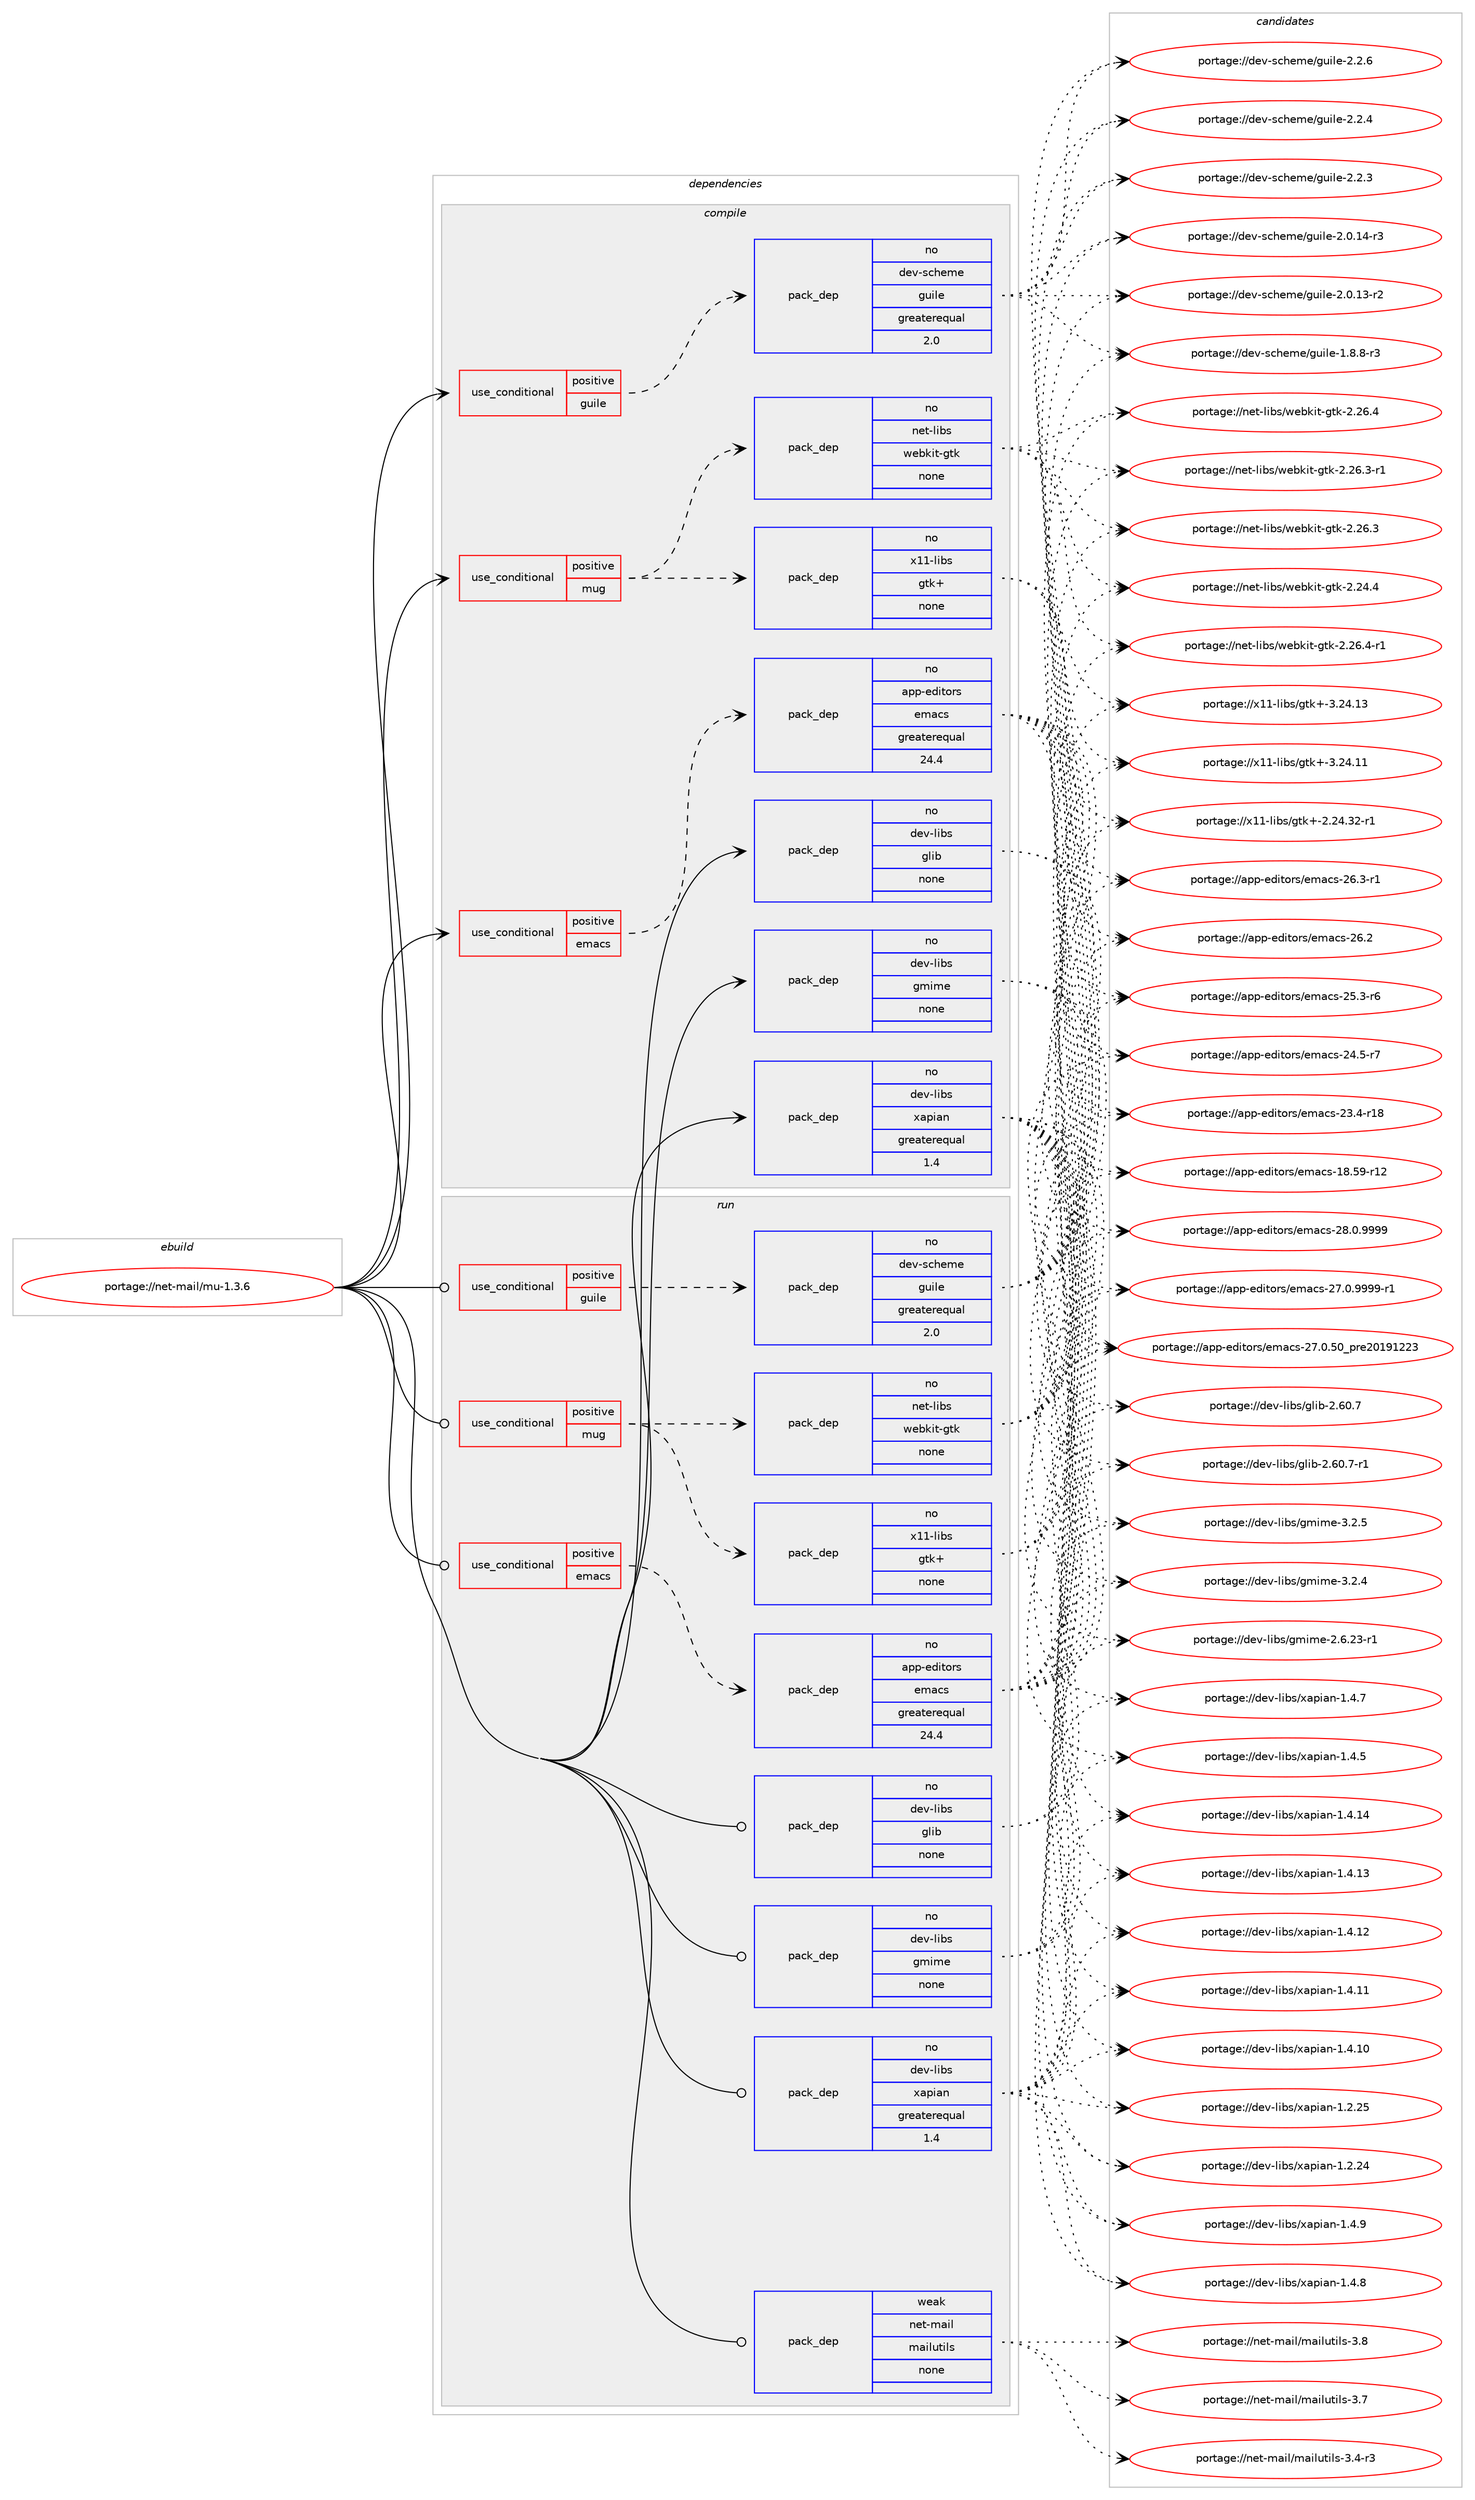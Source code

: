 digraph prolog {

# *************
# Graph options
# *************

newrank=true;
concentrate=true;
compound=true;
graph [rankdir=LR,fontname=Helvetica,fontsize=10,ranksep=1.5];#, ranksep=2.5, nodesep=0.2];
edge  [arrowhead=vee];
node  [fontname=Helvetica,fontsize=10];

# **********
# The ebuild
# **********

subgraph cluster_leftcol {
color=gray;
rank=same;
label=<<i>ebuild</i>>;
id [label="portage://net-mail/mu-1.3.6", color=red, width=4, href="../net-mail/mu-1.3.6.svg"];
}

# ****************
# The dependencies
# ****************

subgraph cluster_midcol {
color=gray;
label=<<i>dependencies</i>>;
subgraph cluster_compile {
fillcolor="#eeeeee";
style=filled;
label=<<i>compile</i>>;
subgraph cond27817 {
dependency132213 [label=<<TABLE BORDER="0" CELLBORDER="1" CELLSPACING="0" CELLPADDING="4"><TR><TD ROWSPAN="3" CELLPADDING="10">use_conditional</TD></TR><TR><TD>positive</TD></TR><TR><TD>emacs</TD></TR></TABLE>>, shape=none, color=red];
subgraph pack102204 {
dependency132214 [label=<<TABLE BORDER="0" CELLBORDER="1" CELLSPACING="0" CELLPADDING="4" WIDTH="220"><TR><TD ROWSPAN="6" CELLPADDING="30">pack_dep</TD></TR><TR><TD WIDTH="110">no</TD></TR><TR><TD>app-editors</TD></TR><TR><TD>emacs</TD></TR><TR><TD>greaterequal</TD></TR><TR><TD>24.4</TD></TR></TABLE>>, shape=none, color=blue];
}
dependency132213:e -> dependency132214:w [weight=20,style="dashed",arrowhead="vee"];
}
id:e -> dependency132213:w [weight=20,style="solid",arrowhead="vee"];
subgraph cond27818 {
dependency132215 [label=<<TABLE BORDER="0" CELLBORDER="1" CELLSPACING="0" CELLPADDING="4"><TR><TD ROWSPAN="3" CELLPADDING="10">use_conditional</TD></TR><TR><TD>positive</TD></TR><TR><TD>guile</TD></TR></TABLE>>, shape=none, color=red];
subgraph pack102205 {
dependency132216 [label=<<TABLE BORDER="0" CELLBORDER="1" CELLSPACING="0" CELLPADDING="4" WIDTH="220"><TR><TD ROWSPAN="6" CELLPADDING="30">pack_dep</TD></TR><TR><TD WIDTH="110">no</TD></TR><TR><TD>dev-scheme</TD></TR><TR><TD>guile</TD></TR><TR><TD>greaterequal</TD></TR><TR><TD>2.0</TD></TR></TABLE>>, shape=none, color=blue];
}
dependency132215:e -> dependency132216:w [weight=20,style="dashed",arrowhead="vee"];
}
id:e -> dependency132215:w [weight=20,style="solid",arrowhead="vee"];
subgraph cond27819 {
dependency132217 [label=<<TABLE BORDER="0" CELLBORDER="1" CELLSPACING="0" CELLPADDING="4"><TR><TD ROWSPAN="3" CELLPADDING="10">use_conditional</TD></TR><TR><TD>positive</TD></TR><TR><TD>mug</TD></TR></TABLE>>, shape=none, color=red];
subgraph pack102206 {
dependency132218 [label=<<TABLE BORDER="0" CELLBORDER="1" CELLSPACING="0" CELLPADDING="4" WIDTH="220"><TR><TD ROWSPAN="6" CELLPADDING="30">pack_dep</TD></TR><TR><TD WIDTH="110">no</TD></TR><TR><TD>net-libs</TD></TR><TR><TD>webkit-gtk</TD></TR><TR><TD>none</TD></TR><TR><TD></TD></TR></TABLE>>, shape=none, color=blue];
}
dependency132217:e -> dependency132218:w [weight=20,style="dashed",arrowhead="vee"];
subgraph pack102207 {
dependency132219 [label=<<TABLE BORDER="0" CELLBORDER="1" CELLSPACING="0" CELLPADDING="4" WIDTH="220"><TR><TD ROWSPAN="6" CELLPADDING="30">pack_dep</TD></TR><TR><TD WIDTH="110">no</TD></TR><TR><TD>x11-libs</TD></TR><TR><TD>gtk+</TD></TR><TR><TD>none</TD></TR><TR><TD></TD></TR></TABLE>>, shape=none, color=blue];
}
dependency132217:e -> dependency132219:w [weight=20,style="dashed",arrowhead="vee"];
}
id:e -> dependency132217:w [weight=20,style="solid",arrowhead="vee"];
subgraph pack102208 {
dependency132220 [label=<<TABLE BORDER="0" CELLBORDER="1" CELLSPACING="0" CELLPADDING="4" WIDTH="220"><TR><TD ROWSPAN="6" CELLPADDING="30">pack_dep</TD></TR><TR><TD WIDTH="110">no</TD></TR><TR><TD>dev-libs</TD></TR><TR><TD>glib</TD></TR><TR><TD>none</TD></TR><TR><TD></TD></TR></TABLE>>, shape=none, color=blue];
}
id:e -> dependency132220:w [weight=20,style="solid",arrowhead="vee"];
subgraph pack102209 {
dependency132221 [label=<<TABLE BORDER="0" CELLBORDER="1" CELLSPACING="0" CELLPADDING="4" WIDTH="220"><TR><TD ROWSPAN="6" CELLPADDING="30">pack_dep</TD></TR><TR><TD WIDTH="110">no</TD></TR><TR><TD>dev-libs</TD></TR><TR><TD>gmime</TD></TR><TR><TD>none</TD></TR><TR><TD></TD></TR></TABLE>>, shape=none, color=blue];
}
id:e -> dependency132221:w [weight=20,style="solid",arrowhead="vee"];
subgraph pack102210 {
dependency132222 [label=<<TABLE BORDER="0" CELLBORDER="1" CELLSPACING="0" CELLPADDING="4" WIDTH="220"><TR><TD ROWSPAN="6" CELLPADDING="30">pack_dep</TD></TR><TR><TD WIDTH="110">no</TD></TR><TR><TD>dev-libs</TD></TR><TR><TD>xapian</TD></TR><TR><TD>greaterequal</TD></TR><TR><TD>1.4</TD></TR></TABLE>>, shape=none, color=blue];
}
id:e -> dependency132222:w [weight=20,style="solid",arrowhead="vee"];
}
subgraph cluster_compileandrun {
fillcolor="#eeeeee";
style=filled;
label=<<i>compile and run</i>>;
}
subgraph cluster_run {
fillcolor="#eeeeee";
style=filled;
label=<<i>run</i>>;
subgraph cond27820 {
dependency132223 [label=<<TABLE BORDER="0" CELLBORDER="1" CELLSPACING="0" CELLPADDING="4"><TR><TD ROWSPAN="3" CELLPADDING="10">use_conditional</TD></TR><TR><TD>positive</TD></TR><TR><TD>emacs</TD></TR></TABLE>>, shape=none, color=red];
subgraph pack102211 {
dependency132224 [label=<<TABLE BORDER="0" CELLBORDER="1" CELLSPACING="0" CELLPADDING="4" WIDTH="220"><TR><TD ROWSPAN="6" CELLPADDING="30">pack_dep</TD></TR><TR><TD WIDTH="110">no</TD></TR><TR><TD>app-editors</TD></TR><TR><TD>emacs</TD></TR><TR><TD>greaterequal</TD></TR><TR><TD>24.4</TD></TR></TABLE>>, shape=none, color=blue];
}
dependency132223:e -> dependency132224:w [weight=20,style="dashed",arrowhead="vee"];
}
id:e -> dependency132223:w [weight=20,style="solid",arrowhead="odot"];
subgraph cond27821 {
dependency132225 [label=<<TABLE BORDER="0" CELLBORDER="1" CELLSPACING="0" CELLPADDING="4"><TR><TD ROWSPAN="3" CELLPADDING="10">use_conditional</TD></TR><TR><TD>positive</TD></TR><TR><TD>guile</TD></TR></TABLE>>, shape=none, color=red];
subgraph pack102212 {
dependency132226 [label=<<TABLE BORDER="0" CELLBORDER="1" CELLSPACING="0" CELLPADDING="4" WIDTH="220"><TR><TD ROWSPAN="6" CELLPADDING="30">pack_dep</TD></TR><TR><TD WIDTH="110">no</TD></TR><TR><TD>dev-scheme</TD></TR><TR><TD>guile</TD></TR><TR><TD>greaterequal</TD></TR><TR><TD>2.0</TD></TR></TABLE>>, shape=none, color=blue];
}
dependency132225:e -> dependency132226:w [weight=20,style="dashed",arrowhead="vee"];
}
id:e -> dependency132225:w [weight=20,style="solid",arrowhead="odot"];
subgraph cond27822 {
dependency132227 [label=<<TABLE BORDER="0" CELLBORDER="1" CELLSPACING="0" CELLPADDING="4"><TR><TD ROWSPAN="3" CELLPADDING="10">use_conditional</TD></TR><TR><TD>positive</TD></TR><TR><TD>mug</TD></TR></TABLE>>, shape=none, color=red];
subgraph pack102213 {
dependency132228 [label=<<TABLE BORDER="0" CELLBORDER="1" CELLSPACING="0" CELLPADDING="4" WIDTH="220"><TR><TD ROWSPAN="6" CELLPADDING="30">pack_dep</TD></TR><TR><TD WIDTH="110">no</TD></TR><TR><TD>net-libs</TD></TR><TR><TD>webkit-gtk</TD></TR><TR><TD>none</TD></TR><TR><TD></TD></TR></TABLE>>, shape=none, color=blue];
}
dependency132227:e -> dependency132228:w [weight=20,style="dashed",arrowhead="vee"];
subgraph pack102214 {
dependency132229 [label=<<TABLE BORDER="0" CELLBORDER="1" CELLSPACING="0" CELLPADDING="4" WIDTH="220"><TR><TD ROWSPAN="6" CELLPADDING="30">pack_dep</TD></TR><TR><TD WIDTH="110">no</TD></TR><TR><TD>x11-libs</TD></TR><TR><TD>gtk+</TD></TR><TR><TD>none</TD></TR><TR><TD></TD></TR></TABLE>>, shape=none, color=blue];
}
dependency132227:e -> dependency132229:w [weight=20,style="dashed",arrowhead="vee"];
}
id:e -> dependency132227:w [weight=20,style="solid",arrowhead="odot"];
subgraph pack102215 {
dependency132230 [label=<<TABLE BORDER="0" CELLBORDER="1" CELLSPACING="0" CELLPADDING="4" WIDTH="220"><TR><TD ROWSPAN="6" CELLPADDING="30">pack_dep</TD></TR><TR><TD WIDTH="110">no</TD></TR><TR><TD>dev-libs</TD></TR><TR><TD>glib</TD></TR><TR><TD>none</TD></TR><TR><TD></TD></TR></TABLE>>, shape=none, color=blue];
}
id:e -> dependency132230:w [weight=20,style="solid",arrowhead="odot"];
subgraph pack102216 {
dependency132231 [label=<<TABLE BORDER="0" CELLBORDER="1" CELLSPACING="0" CELLPADDING="4" WIDTH="220"><TR><TD ROWSPAN="6" CELLPADDING="30">pack_dep</TD></TR><TR><TD WIDTH="110">no</TD></TR><TR><TD>dev-libs</TD></TR><TR><TD>gmime</TD></TR><TR><TD>none</TD></TR><TR><TD></TD></TR></TABLE>>, shape=none, color=blue];
}
id:e -> dependency132231:w [weight=20,style="solid",arrowhead="odot"];
subgraph pack102217 {
dependency132232 [label=<<TABLE BORDER="0" CELLBORDER="1" CELLSPACING="0" CELLPADDING="4" WIDTH="220"><TR><TD ROWSPAN="6" CELLPADDING="30">pack_dep</TD></TR><TR><TD WIDTH="110">no</TD></TR><TR><TD>dev-libs</TD></TR><TR><TD>xapian</TD></TR><TR><TD>greaterequal</TD></TR><TR><TD>1.4</TD></TR></TABLE>>, shape=none, color=blue];
}
id:e -> dependency132232:w [weight=20,style="solid",arrowhead="odot"];
subgraph pack102218 {
dependency132233 [label=<<TABLE BORDER="0" CELLBORDER="1" CELLSPACING="0" CELLPADDING="4" WIDTH="220"><TR><TD ROWSPAN="6" CELLPADDING="30">pack_dep</TD></TR><TR><TD WIDTH="110">weak</TD></TR><TR><TD>net-mail</TD></TR><TR><TD>mailutils</TD></TR><TR><TD>none</TD></TR><TR><TD></TD></TR></TABLE>>, shape=none, color=blue];
}
id:e -> dependency132233:w [weight=20,style="solid",arrowhead="odot"];
}
}

# **************
# The candidates
# **************

subgraph cluster_choices {
rank=same;
color=gray;
label=<<i>candidates</i>>;

subgraph choice102204 {
color=black;
nodesep=1;
choice971121124510110010511611111411547101109979911545505646484657575757 [label="portage://app-editors/emacs-28.0.9999", color=red, width=4,href="../app-editors/emacs-28.0.9999.svg"];
choice9711211245101100105116111114115471011099799115455055464846575757574511449 [label="portage://app-editors/emacs-27.0.9999-r1", color=red, width=4,href="../app-editors/emacs-27.0.9999-r1.svg"];
choice97112112451011001051161111141154710110997991154550554648465348951121141015048495749505051 [label="portage://app-editors/emacs-27.0.50_pre20191223", color=red, width=4,href="../app-editors/emacs-27.0.50_pre20191223.svg"];
choice971121124510110010511611111411547101109979911545505446514511449 [label="portage://app-editors/emacs-26.3-r1", color=red, width=4,href="../app-editors/emacs-26.3-r1.svg"];
choice97112112451011001051161111141154710110997991154550544650 [label="portage://app-editors/emacs-26.2", color=red, width=4,href="../app-editors/emacs-26.2.svg"];
choice971121124510110010511611111411547101109979911545505346514511454 [label="portage://app-editors/emacs-25.3-r6", color=red, width=4,href="../app-editors/emacs-25.3-r6.svg"];
choice971121124510110010511611111411547101109979911545505246534511455 [label="portage://app-editors/emacs-24.5-r7", color=red, width=4,href="../app-editors/emacs-24.5-r7.svg"];
choice97112112451011001051161111141154710110997991154550514652451144956 [label="portage://app-editors/emacs-23.4-r18", color=red, width=4,href="../app-editors/emacs-23.4-r18.svg"];
choice9711211245101100105116111114115471011099799115454956465357451144950 [label="portage://app-editors/emacs-18.59-r12", color=red, width=4,href="../app-editors/emacs-18.59-r12.svg"];
dependency132214:e -> choice971121124510110010511611111411547101109979911545505646484657575757:w [style=dotted,weight="100"];
dependency132214:e -> choice9711211245101100105116111114115471011099799115455055464846575757574511449:w [style=dotted,weight="100"];
dependency132214:e -> choice97112112451011001051161111141154710110997991154550554648465348951121141015048495749505051:w [style=dotted,weight="100"];
dependency132214:e -> choice971121124510110010511611111411547101109979911545505446514511449:w [style=dotted,weight="100"];
dependency132214:e -> choice97112112451011001051161111141154710110997991154550544650:w [style=dotted,weight="100"];
dependency132214:e -> choice971121124510110010511611111411547101109979911545505346514511454:w [style=dotted,weight="100"];
dependency132214:e -> choice971121124510110010511611111411547101109979911545505246534511455:w [style=dotted,weight="100"];
dependency132214:e -> choice97112112451011001051161111141154710110997991154550514652451144956:w [style=dotted,weight="100"];
dependency132214:e -> choice9711211245101100105116111114115471011099799115454956465357451144950:w [style=dotted,weight="100"];
}
subgraph choice102205 {
color=black;
nodesep=1;
choice100101118451159910410110910147103117105108101455046504654 [label="portage://dev-scheme/guile-2.2.6", color=red, width=4,href="../dev-scheme/guile-2.2.6.svg"];
choice100101118451159910410110910147103117105108101455046504652 [label="portage://dev-scheme/guile-2.2.4", color=red, width=4,href="../dev-scheme/guile-2.2.4.svg"];
choice100101118451159910410110910147103117105108101455046504651 [label="portage://dev-scheme/guile-2.2.3", color=red, width=4,href="../dev-scheme/guile-2.2.3.svg"];
choice100101118451159910410110910147103117105108101455046484649524511451 [label="portage://dev-scheme/guile-2.0.14-r3", color=red, width=4,href="../dev-scheme/guile-2.0.14-r3.svg"];
choice100101118451159910410110910147103117105108101455046484649514511450 [label="portage://dev-scheme/guile-2.0.13-r2", color=red, width=4,href="../dev-scheme/guile-2.0.13-r2.svg"];
choice1001011184511599104101109101471031171051081014549465646564511451 [label="portage://dev-scheme/guile-1.8.8-r3", color=red, width=4,href="../dev-scheme/guile-1.8.8-r3.svg"];
dependency132216:e -> choice100101118451159910410110910147103117105108101455046504654:w [style=dotted,weight="100"];
dependency132216:e -> choice100101118451159910410110910147103117105108101455046504652:w [style=dotted,weight="100"];
dependency132216:e -> choice100101118451159910410110910147103117105108101455046504651:w [style=dotted,weight="100"];
dependency132216:e -> choice100101118451159910410110910147103117105108101455046484649524511451:w [style=dotted,weight="100"];
dependency132216:e -> choice100101118451159910410110910147103117105108101455046484649514511450:w [style=dotted,weight="100"];
dependency132216:e -> choice1001011184511599104101109101471031171051081014549465646564511451:w [style=dotted,weight="100"];
}
subgraph choice102206 {
color=black;
nodesep=1;
choice1101011164510810598115471191019810710511645103116107455046505446524511449 [label="portage://net-libs/webkit-gtk-2.26.4-r1", color=red, width=4,href="../net-libs/webkit-gtk-2.26.4-r1.svg"];
choice110101116451081059811547119101981071051164510311610745504650544652 [label="portage://net-libs/webkit-gtk-2.26.4", color=red, width=4,href="../net-libs/webkit-gtk-2.26.4.svg"];
choice1101011164510810598115471191019810710511645103116107455046505446514511449 [label="portage://net-libs/webkit-gtk-2.26.3-r1", color=red, width=4,href="../net-libs/webkit-gtk-2.26.3-r1.svg"];
choice110101116451081059811547119101981071051164510311610745504650544651 [label="portage://net-libs/webkit-gtk-2.26.3", color=red, width=4,href="../net-libs/webkit-gtk-2.26.3.svg"];
choice110101116451081059811547119101981071051164510311610745504650524652 [label="portage://net-libs/webkit-gtk-2.24.4", color=red, width=4,href="../net-libs/webkit-gtk-2.24.4.svg"];
dependency132218:e -> choice1101011164510810598115471191019810710511645103116107455046505446524511449:w [style=dotted,weight="100"];
dependency132218:e -> choice110101116451081059811547119101981071051164510311610745504650544652:w [style=dotted,weight="100"];
dependency132218:e -> choice1101011164510810598115471191019810710511645103116107455046505446514511449:w [style=dotted,weight="100"];
dependency132218:e -> choice110101116451081059811547119101981071051164510311610745504650544651:w [style=dotted,weight="100"];
dependency132218:e -> choice110101116451081059811547119101981071051164510311610745504650524652:w [style=dotted,weight="100"];
}
subgraph choice102207 {
color=black;
nodesep=1;
choice1204949451081059811547103116107434551465052464951 [label="portage://x11-libs/gtk+-3.24.13", color=red, width=4,href="../x11-libs/gtk+-3.24.13.svg"];
choice1204949451081059811547103116107434551465052464949 [label="portage://x11-libs/gtk+-3.24.11", color=red, width=4,href="../x11-libs/gtk+-3.24.11.svg"];
choice12049494510810598115471031161074345504650524651504511449 [label="portage://x11-libs/gtk+-2.24.32-r1", color=red, width=4,href="../x11-libs/gtk+-2.24.32-r1.svg"];
dependency132219:e -> choice1204949451081059811547103116107434551465052464951:w [style=dotted,weight="100"];
dependency132219:e -> choice1204949451081059811547103116107434551465052464949:w [style=dotted,weight="100"];
dependency132219:e -> choice12049494510810598115471031161074345504650524651504511449:w [style=dotted,weight="100"];
}
subgraph choice102208 {
color=black;
nodesep=1;
choice10010111845108105981154710310810598455046544846554511449 [label="portage://dev-libs/glib-2.60.7-r1", color=red, width=4,href="../dev-libs/glib-2.60.7-r1.svg"];
choice1001011184510810598115471031081059845504654484655 [label="portage://dev-libs/glib-2.60.7", color=red, width=4,href="../dev-libs/glib-2.60.7.svg"];
dependency132220:e -> choice10010111845108105981154710310810598455046544846554511449:w [style=dotted,weight="100"];
dependency132220:e -> choice1001011184510810598115471031081059845504654484655:w [style=dotted,weight="100"];
}
subgraph choice102209 {
color=black;
nodesep=1;
choice100101118451081059811547103109105109101455146504653 [label="portage://dev-libs/gmime-3.2.5", color=red, width=4,href="../dev-libs/gmime-3.2.5.svg"];
choice100101118451081059811547103109105109101455146504652 [label="portage://dev-libs/gmime-3.2.4", color=red, width=4,href="../dev-libs/gmime-3.2.4.svg"];
choice100101118451081059811547103109105109101455046544650514511449 [label="portage://dev-libs/gmime-2.6.23-r1", color=red, width=4,href="../dev-libs/gmime-2.6.23-r1.svg"];
dependency132221:e -> choice100101118451081059811547103109105109101455146504653:w [style=dotted,weight="100"];
dependency132221:e -> choice100101118451081059811547103109105109101455146504652:w [style=dotted,weight="100"];
dependency132221:e -> choice100101118451081059811547103109105109101455046544650514511449:w [style=dotted,weight="100"];
}
subgraph choice102210 {
color=black;
nodesep=1;
choice1001011184510810598115471209711210597110454946524657 [label="portage://dev-libs/xapian-1.4.9", color=red, width=4,href="../dev-libs/xapian-1.4.9.svg"];
choice1001011184510810598115471209711210597110454946524656 [label="portage://dev-libs/xapian-1.4.8", color=red, width=4,href="../dev-libs/xapian-1.4.8.svg"];
choice1001011184510810598115471209711210597110454946524655 [label="portage://dev-libs/xapian-1.4.7", color=red, width=4,href="../dev-libs/xapian-1.4.7.svg"];
choice1001011184510810598115471209711210597110454946524653 [label="portage://dev-libs/xapian-1.4.5", color=red, width=4,href="../dev-libs/xapian-1.4.5.svg"];
choice100101118451081059811547120971121059711045494652464952 [label="portage://dev-libs/xapian-1.4.14", color=red, width=4,href="../dev-libs/xapian-1.4.14.svg"];
choice100101118451081059811547120971121059711045494652464951 [label="portage://dev-libs/xapian-1.4.13", color=red, width=4,href="../dev-libs/xapian-1.4.13.svg"];
choice100101118451081059811547120971121059711045494652464950 [label="portage://dev-libs/xapian-1.4.12", color=red, width=4,href="../dev-libs/xapian-1.4.12.svg"];
choice100101118451081059811547120971121059711045494652464949 [label="portage://dev-libs/xapian-1.4.11", color=red, width=4,href="../dev-libs/xapian-1.4.11.svg"];
choice100101118451081059811547120971121059711045494652464948 [label="portage://dev-libs/xapian-1.4.10", color=red, width=4,href="../dev-libs/xapian-1.4.10.svg"];
choice100101118451081059811547120971121059711045494650465053 [label="portage://dev-libs/xapian-1.2.25", color=red, width=4,href="../dev-libs/xapian-1.2.25.svg"];
choice100101118451081059811547120971121059711045494650465052 [label="portage://dev-libs/xapian-1.2.24", color=red, width=4,href="../dev-libs/xapian-1.2.24.svg"];
dependency132222:e -> choice1001011184510810598115471209711210597110454946524657:w [style=dotted,weight="100"];
dependency132222:e -> choice1001011184510810598115471209711210597110454946524656:w [style=dotted,weight="100"];
dependency132222:e -> choice1001011184510810598115471209711210597110454946524655:w [style=dotted,weight="100"];
dependency132222:e -> choice1001011184510810598115471209711210597110454946524653:w [style=dotted,weight="100"];
dependency132222:e -> choice100101118451081059811547120971121059711045494652464952:w [style=dotted,weight="100"];
dependency132222:e -> choice100101118451081059811547120971121059711045494652464951:w [style=dotted,weight="100"];
dependency132222:e -> choice100101118451081059811547120971121059711045494652464950:w [style=dotted,weight="100"];
dependency132222:e -> choice100101118451081059811547120971121059711045494652464949:w [style=dotted,weight="100"];
dependency132222:e -> choice100101118451081059811547120971121059711045494652464948:w [style=dotted,weight="100"];
dependency132222:e -> choice100101118451081059811547120971121059711045494650465053:w [style=dotted,weight="100"];
dependency132222:e -> choice100101118451081059811547120971121059711045494650465052:w [style=dotted,weight="100"];
}
subgraph choice102211 {
color=black;
nodesep=1;
choice971121124510110010511611111411547101109979911545505646484657575757 [label="portage://app-editors/emacs-28.0.9999", color=red, width=4,href="../app-editors/emacs-28.0.9999.svg"];
choice9711211245101100105116111114115471011099799115455055464846575757574511449 [label="portage://app-editors/emacs-27.0.9999-r1", color=red, width=4,href="../app-editors/emacs-27.0.9999-r1.svg"];
choice97112112451011001051161111141154710110997991154550554648465348951121141015048495749505051 [label="portage://app-editors/emacs-27.0.50_pre20191223", color=red, width=4,href="../app-editors/emacs-27.0.50_pre20191223.svg"];
choice971121124510110010511611111411547101109979911545505446514511449 [label="portage://app-editors/emacs-26.3-r1", color=red, width=4,href="../app-editors/emacs-26.3-r1.svg"];
choice97112112451011001051161111141154710110997991154550544650 [label="portage://app-editors/emacs-26.2", color=red, width=4,href="../app-editors/emacs-26.2.svg"];
choice971121124510110010511611111411547101109979911545505346514511454 [label="portage://app-editors/emacs-25.3-r6", color=red, width=4,href="../app-editors/emacs-25.3-r6.svg"];
choice971121124510110010511611111411547101109979911545505246534511455 [label="portage://app-editors/emacs-24.5-r7", color=red, width=4,href="../app-editors/emacs-24.5-r7.svg"];
choice97112112451011001051161111141154710110997991154550514652451144956 [label="portage://app-editors/emacs-23.4-r18", color=red, width=4,href="../app-editors/emacs-23.4-r18.svg"];
choice9711211245101100105116111114115471011099799115454956465357451144950 [label="portage://app-editors/emacs-18.59-r12", color=red, width=4,href="../app-editors/emacs-18.59-r12.svg"];
dependency132224:e -> choice971121124510110010511611111411547101109979911545505646484657575757:w [style=dotted,weight="100"];
dependency132224:e -> choice9711211245101100105116111114115471011099799115455055464846575757574511449:w [style=dotted,weight="100"];
dependency132224:e -> choice97112112451011001051161111141154710110997991154550554648465348951121141015048495749505051:w [style=dotted,weight="100"];
dependency132224:e -> choice971121124510110010511611111411547101109979911545505446514511449:w [style=dotted,weight="100"];
dependency132224:e -> choice97112112451011001051161111141154710110997991154550544650:w [style=dotted,weight="100"];
dependency132224:e -> choice971121124510110010511611111411547101109979911545505346514511454:w [style=dotted,weight="100"];
dependency132224:e -> choice971121124510110010511611111411547101109979911545505246534511455:w [style=dotted,weight="100"];
dependency132224:e -> choice97112112451011001051161111141154710110997991154550514652451144956:w [style=dotted,weight="100"];
dependency132224:e -> choice9711211245101100105116111114115471011099799115454956465357451144950:w [style=dotted,weight="100"];
}
subgraph choice102212 {
color=black;
nodesep=1;
choice100101118451159910410110910147103117105108101455046504654 [label="portage://dev-scheme/guile-2.2.6", color=red, width=4,href="../dev-scheme/guile-2.2.6.svg"];
choice100101118451159910410110910147103117105108101455046504652 [label="portage://dev-scheme/guile-2.2.4", color=red, width=4,href="../dev-scheme/guile-2.2.4.svg"];
choice100101118451159910410110910147103117105108101455046504651 [label="portage://dev-scheme/guile-2.2.3", color=red, width=4,href="../dev-scheme/guile-2.2.3.svg"];
choice100101118451159910410110910147103117105108101455046484649524511451 [label="portage://dev-scheme/guile-2.0.14-r3", color=red, width=4,href="../dev-scheme/guile-2.0.14-r3.svg"];
choice100101118451159910410110910147103117105108101455046484649514511450 [label="portage://dev-scheme/guile-2.0.13-r2", color=red, width=4,href="../dev-scheme/guile-2.0.13-r2.svg"];
choice1001011184511599104101109101471031171051081014549465646564511451 [label="portage://dev-scheme/guile-1.8.8-r3", color=red, width=4,href="../dev-scheme/guile-1.8.8-r3.svg"];
dependency132226:e -> choice100101118451159910410110910147103117105108101455046504654:w [style=dotted,weight="100"];
dependency132226:e -> choice100101118451159910410110910147103117105108101455046504652:w [style=dotted,weight="100"];
dependency132226:e -> choice100101118451159910410110910147103117105108101455046504651:w [style=dotted,weight="100"];
dependency132226:e -> choice100101118451159910410110910147103117105108101455046484649524511451:w [style=dotted,weight="100"];
dependency132226:e -> choice100101118451159910410110910147103117105108101455046484649514511450:w [style=dotted,weight="100"];
dependency132226:e -> choice1001011184511599104101109101471031171051081014549465646564511451:w [style=dotted,weight="100"];
}
subgraph choice102213 {
color=black;
nodesep=1;
choice1101011164510810598115471191019810710511645103116107455046505446524511449 [label="portage://net-libs/webkit-gtk-2.26.4-r1", color=red, width=4,href="../net-libs/webkit-gtk-2.26.4-r1.svg"];
choice110101116451081059811547119101981071051164510311610745504650544652 [label="portage://net-libs/webkit-gtk-2.26.4", color=red, width=4,href="../net-libs/webkit-gtk-2.26.4.svg"];
choice1101011164510810598115471191019810710511645103116107455046505446514511449 [label="portage://net-libs/webkit-gtk-2.26.3-r1", color=red, width=4,href="../net-libs/webkit-gtk-2.26.3-r1.svg"];
choice110101116451081059811547119101981071051164510311610745504650544651 [label="portage://net-libs/webkit-gtk-2.26.3", color=red, width=4,href="../net-libs/webkit-gtk-2.26.3.svg"];
choice110101116451081059811547119101981071051164510311610745504650524652 [label="portage://net-libs/webkit-gtk-2.24.4", color=red, width=4,href="../net-libs/webkit-gtk-2.24.4.svg"];
dependency132228:e -> choice1101011164510810598115471191019810710511645103116107455046505446524511449:w [style=dotted,weight="100"];
dependency132228:e -> choice110101116451081059811547119101981071051164510311610745504650544652:w [style=dotted,weight="100"];
dependency132228:e -> choice1101011164510810598115471191019810710511645103116107455046505446514511449:w [style=dotted,weight="100"];
dependency132228:e -> choice110101116451081059811547119101981071051164510311610745504650544651:w [style=dotted,weight="100"];
dependency132228:e -> choice110101116451081059811547119101981071051164510311610745504650524652:w [style=dotted,weight="100"];
}
subgraph choice102214 {
color=black;
nodesep=1;
choice1204949451081059811547103116107434551465052464951 [label="portage://x11-libs/gtk+-3.24.13", color=red, width=4,href="../x11-libs/gtk+-3.24.13.svg"];
choice1204949451081059811547103116107434551465052464949 [label="portage://x11-libs/gtk+-3.24.11", color=red, width=4,href="../x11-libs/gtk+-3.24.11.svg"];
choice12049494510810598115471031161074345504650524651504511449 [label="portage://x11-libs/gtk+-2.24.32-r1", color=red, width=4,href="../x11-libs/gtk+-2.24.32-r1.svg"];
dependency132229:e -> choice1204949451081059811547103116107434551465052464951:w [style=dotted,weight="100"];
dependency132229:e -> choice1204949451081059811547103116107434551465052464949:w [style=dotted,weight="100"];
dependency132229:e -> choice12049494510810598115471031161074345504650524651504511449:w [style=dotted,weight="100"];
}
subgraph choice102215 {
color=black;
nodesep=1;
choice10010111845108105981154710310810598455046544846554511449 [label="portage://dev-libs/glib-2.60.7-r1", color=red, width=4,href="../dev-libs/glib-2.60.7-r1.svg"];
choice1001011184510810598115471031081059845504654484655 [label="portage://dev-libs/glib-2.60.7", color=red, width=4,href="../dev-libs/glib-2.60.7.svg"];
dependency132230:e -> choice10010111845108105981154710310810598455046544846554511449:w [style=dotted,weight="100"];
dependency132230:e -> choice1001011184510810598115471031081059845504654484655:w [style=dotted,weight="100"];
}
subgraph choice102216 {
color=black;
nodesep=1;
choice100101118451081059811547103109105109101455146504653 [label="portage://dev-libs/gmime-3.2.5", color=red, width=4,href="../dev-libs/gmime-3.2.5.svg"];
choice100101118451081059811547103109105109101455146504652 [label="portage://dev-libs/gmime-3.2.4", color=red, width=4,href="../dev-libs/gmime-3.2.4.svg"];
choice100101118451081059811547103109105109101455046544650514511449 [label="portage://dev-libs/gmime-2.6.23-r1", color=red, width=4,href="../dev-libs/gmime-2.6.23-r1.svg"];
dependency132231:e -> choice100101118451081059811547103109105109101455146504653:w [style=dotted,weight="100"];
dependency132231:e -> choice100101118451081059811547103109105109101455146504652:w [style=dotted,weight="100"];
dependency132231:e -> choice100101118451081059811547103109105109101455046544650514511449:w [style=dotted,weight="100"];
}
subgraph choice102217 {
color=black;
nodesep=1;
choice1001011184510810598115471209711210597110454946524657 [label="portage://dev-libs/xapian-1.4.9", color=red, width=4,href="../dev-libs/xapian-1.4.9.svg"];
choice1001011184510810598115471209711210597110454946524656 [label="portage://dev-libs/xapian-1.4.8", color=red, width=4,href="../dev-libs/xapian-1.4.8.svg"];
choice1001011184510810598115471209711210597110454946524655 [label="portage://dev-libs/xapian-1.4.7", color=red, width=4,href="../dev-libs/xapian-1.4.7.svg"];
choice1001011184510810598115471209711210597110454946524653 [label="portage://dev-libs/xapian-1.4.5", color=red, width=4,href="../dev-libs/xapian-1.4.5.svg"];
choice100101118451081059811547120971121059711045494652464952 [label="portage://dev-libs/xapian-1.4.14", color=red, width=4,href="../dev-libs/xapian-1.4.14.svg"];
choice100101118451081059811547120971121059711045494652464951 [label="portage://dev-libs/xapian-1.4.13", color=red, width=4,href="../dev-libs/xapian-1.4.13.svg"];
choice100101118451081059811547120971121059711045494652464950 [label="portage://dev-libs/xapian-1.4.12", color=red, width=4,href="../dev-libs/xapian-1.4.12.svg"];
choice100101118451081059811547120971121059711045494652464949 [label="portage://dev-libs/xapian-1.4.11", color=red, width=4,href="../dev-libs/xapian-1.4.11.svg"];
choice100101118451081059811547120971121059711045494652464948 [label="portage://dev-libs/xapian-1.4.10", color=red, width=4,href="../dev-libs/xapian-1.4.10.svg"];
choice100101118451081059811547120971121059711045494650465053 [label="portage://dev-libs/xapian-1.2.25", color=red, width=4,href="../dev-libs/xapian-1.2.25.svg"];
choice100101118451081059811547120971121059711045494650465052 [label="portage://dev-libs/xapian-1.2.24", color=red, width=4,href="../dev-libs/xapian-1.2.24.svg"];
dependency132232:e -> choice1001011184510810598115471209711210597110454946524657:w [style=dotted,weight="100"];
dependency132232:e -> choice1001011184510810598115471209711210597110454946524656:w [style=dotted,weight="100"];
dependency132232:e -> choice1001011184510810598115471209711210597110454946524655:w [style=dotted,weight="100"];
dependency132232:e -> choice1001011184510810598115471209711210597110454946524653:w [style=dotted,weight="100"];
dependency132232:e -> choice100101118451081059811547120971121059711045494652464952:w [style=dotted,weight="100"];
dependency132232:e -> choice100101118451081059811547120971121059711045494652464951:w [style=dotted,weight="100"];
dependency132232:e -> choice100101118451081059811547120971121059711045494652464950:w [style=dotted,weight="100"];
dependency132232:e -> choice100101118451081059811547120971121059711045494652464949:w [style=dotted,weight="100"];
dependency132232:e -> choice100101118451081059811547120971121059711045494652464948:w [style=dotted,weight="100"];
dependency132232:e -> choice100101118451081059811547120971121059711045494650465053:w [style=dotted,weight="100"];
dependency132232:e -> choice100101118451081059811547120971121059711045494650465052:w [style=dotted,weight="100"];
}
subgraph choice102218 {
color=black;
nodesep=1;
choice1101011164510997105108471099710510811711610510811545514656 [label="portage://net-mail/mailutils-3.8", color=red, width=4,href="../net-mail/mailutils-3.8.svg"];
choice1101011164510997105108471099710510811711610510811545514655 [label="portage://net-mail/mailutils-3.7", color=red, width=4,href="../net-mail/mailutils-3.7.svg"];
choice11010111645109971051084710997105108117116105108115455146524511451 [label="portage://net-mail/mailutils-3.4-r3", color=red, width=4,href="../net-mail/mailutils-3.4-r3.svg"];
dependency132233:e -> choice1101011164510997105108471099710510811711610510811545514656:w [style=dotted,weight="100"];
dependency132233:e -> choice1101011164510997105108471099710510811711610510811545514655:w [style=dotted,weight="100"];
dependency132233:e -> choice11010111645109971051084710997105108117116105108115455146524511451:w [style=dotted,weight="100"];
}
}

}
